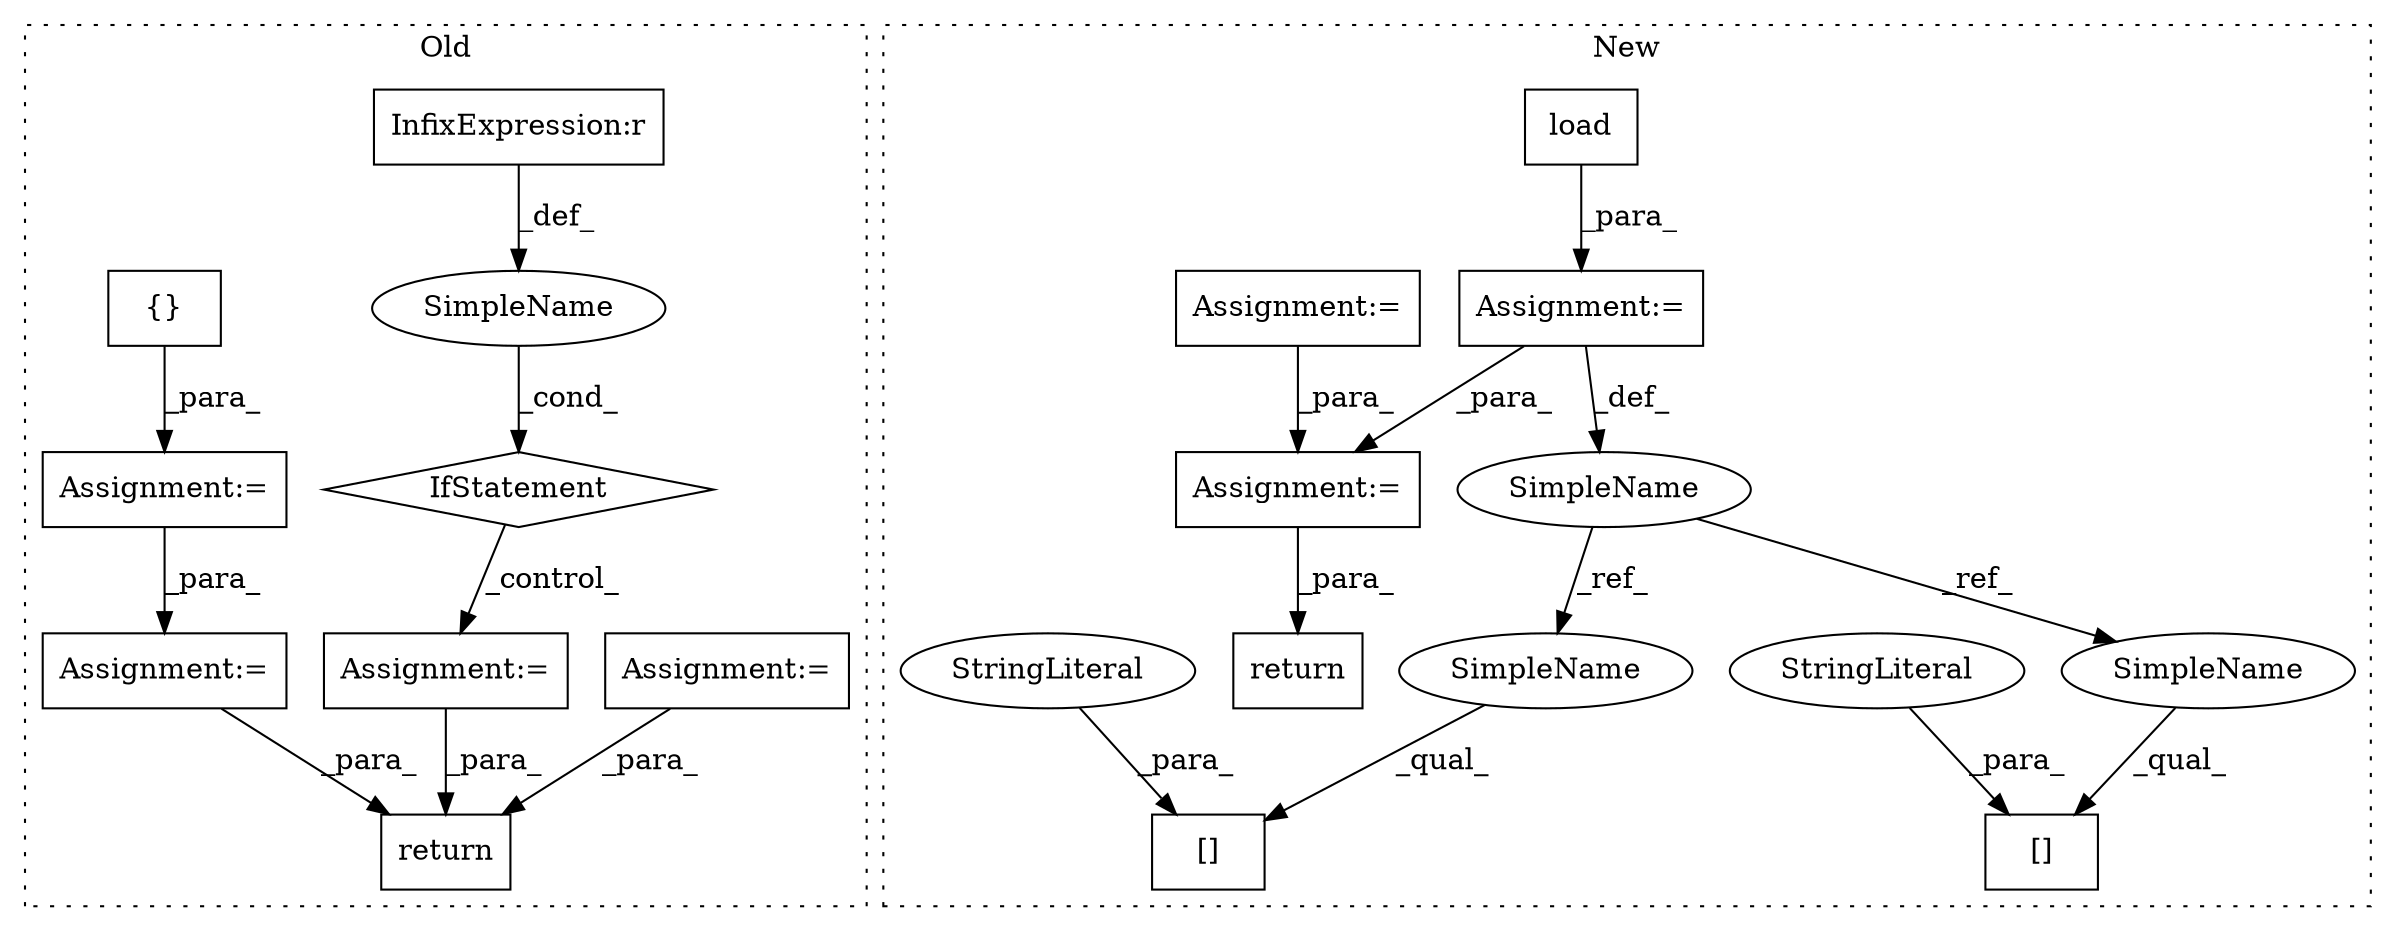 digraph G {
subgraph cluster0 {
1 [label="return" a="41" s="5779" l="12" shape="box"];
4 [label="Assignment:=" a="7" s="5733" l="1" shape="box"];
5 [label="Assignment:=" a="7" s="5689" l="1" shape="box"];
6 [label="Assignment:=" a="7" s="4930" l="1" shape="box"];
7 [label="Assignment:=" a="7" s="4886" l="1" shape="box"];
10 [label="IfStatement" a="25" s="5633,5661" l="4,2" shape="diamond"];
11 [label="SimpleName" a="42" s="" l="" shape="ellipse"];
12 [label="InfixExpression:r" a="27" s="5653" l="4" shape="box"];
15 [label="{}" a="4" s="4940" l="2" shape="box"];
label = "Old";
style="dotted";
}
subgraph cluster1 {
2 [label="load" a="32" s="2495,2535" l="5,1" shape="box"];
3 [label="return" a="41" s="3036" l="12" shape="box"];
8 [label="Assignment:=" a="7" s="2551" l="1" shape="box"];
9 [label="Assignment:=" a="7" s="2390" l="14" shape="box"];
13 [label="Assignment:=" a="7" s="2488" l="1" shape="box"];
14 [label="[]" a="2" s="2583,2599" l="11,1" shape="box"];
16 [label="StringLiteral" a="45" s="2594" l="5" shape="ellipse"];
17 [label="[]" a="2" s="2713,2731" l="11,1" shape="box"];
18 [label="SimpleName" a="42" s="2478" l="10" shape="ellipse"];
19 [label="StringLiteral" a="45" s="2724" l="7" shape="ellipse"];
20 [label="SimpleName" a="42" s="2713" l="10" shape="ellipse"];
21 [label="SimpleName" a="42" s="2583" l="10" shape="ellipse"];
label = "New";
style="dotted";
}
2 -> 13 [label="_para_"];
4 -> 1 [label="_para_"];
5 -> 1 [label="_para_"];
6 -> 4 [label="_para_"];
7 -> 1 [label="_para_"];
8 -> 3 [label="_para_"];
9 -> 8 [label="_para_"];
10 -> 5 [label="_control_"];
11 -> 10 [label="_cond_"];
12 -> 11 [label="_def_"];
13 -> 8 [label="_para_"];
13 -> 18 [label="_def_"];
15 -> 6 [label="_para_"];
16 -> 14 [label="_para_"];
18 -> 20 [label="_ref_"];
18 -> 21 [label="_ref_"];
19 -> 17 [label="_para_"];
20 -> 17 [label="_qual_"];
21 -> 14 [label="_qual_"];
}